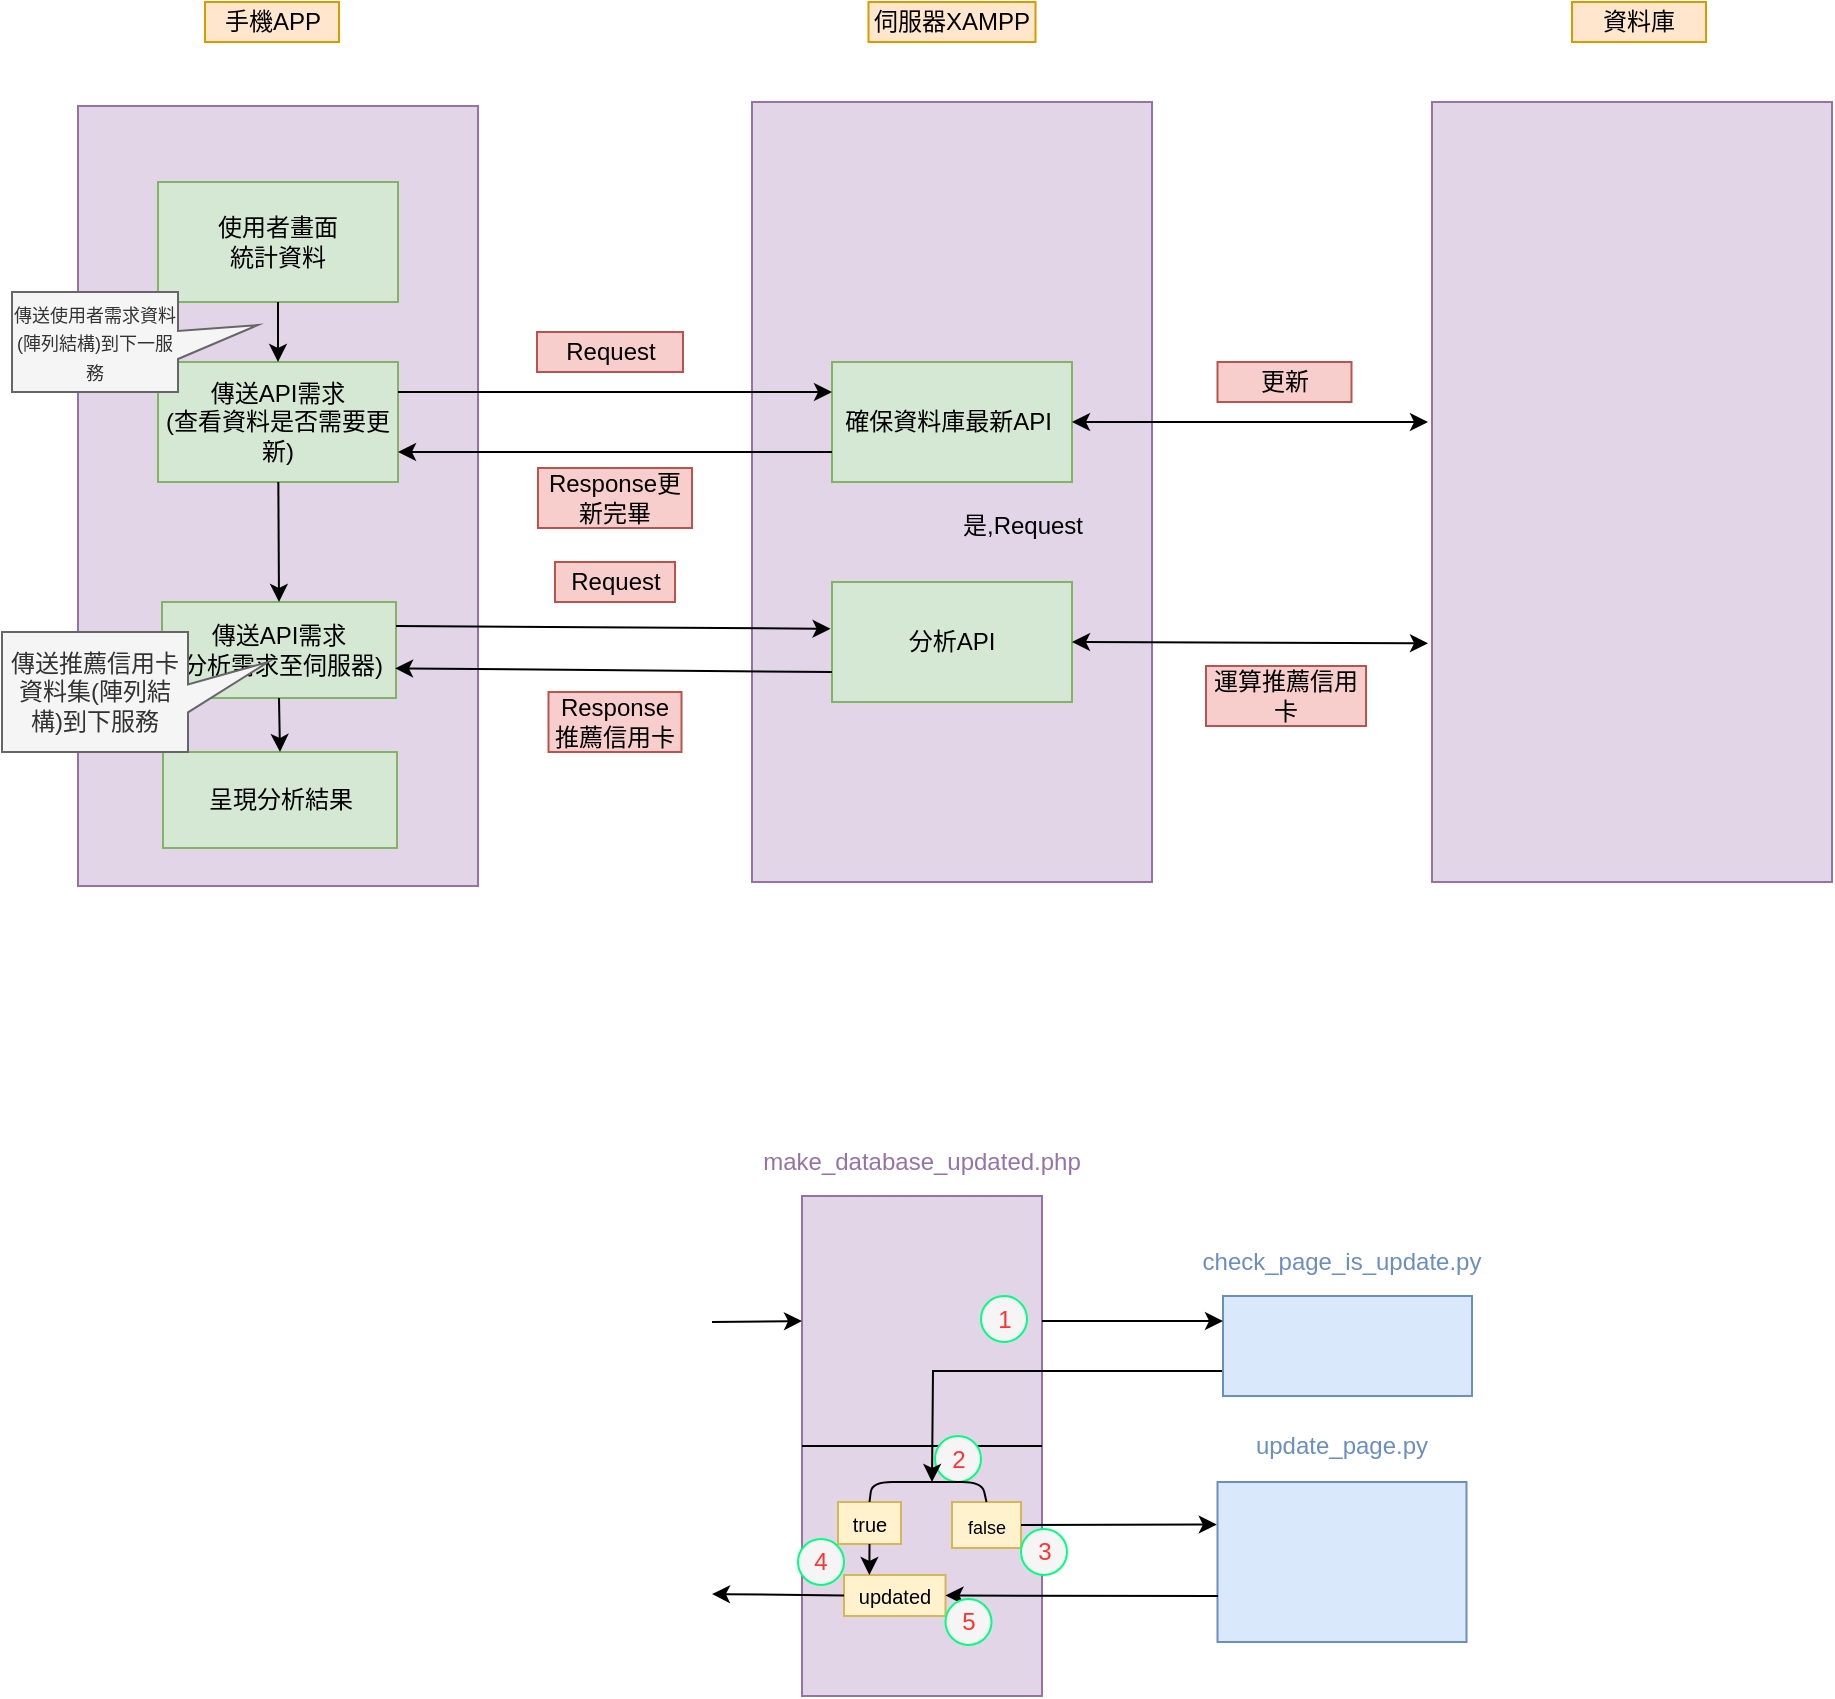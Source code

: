 <mxfile version="13.6.6" type="github">
  <diagram id="WoF5ZmT5TutVCkL6loxM" name="Page-1">
    <mxGraphModel dx="1834" dy="598" grid="1" gridSize="10" guides="1" tooltips="1" connect="1" arrows="1" fold="1" page="1" pageScale="1" pageWidth="827" pageHeight="1169" math="0" shadow="0">
      <root>
        <mxCell id="0" />
        <mxCell id="1" parent="0" />
        <mxCell id="lGjISzWLSkrpWHws6opk-15" value="" style="rounded=0;whiteSpace=wrap;html=1;fillColor=#e1d5e7;strokeColor=#9673a6;" vertex="1" parent="1">
          <mxGeometry x="-315" y="657" width="120" height="250" as="geometry" />
        </mxCell>
        <mxCell id="lGjISzWLSkrpWHws6opk-19" value="" style="endArrow=none;html=1;exitX=0;exitY=0.5;exitDx=0;exitDy=0;entryX=1;entryY=0.5;entryDx=0;entryDy=0;" edge="1" parent="1" source="lGjISzWLSkrpWHws6opk-15" target="lGjISzWLSkrpWHws6opk-15">
          <mxGeometry width="50" height="50" relative="1" as="geometry">
            <mxPoint x="-260" y="810" as="sourcePoint" />
            <mxPoint x="-210" y="760" as="targetPoint" />
          </mxGeometry>
        </mxCell>
        <mxCell id="lGjISzWLSkrpWHws6opk-50" value="&lt;font color=&quot;#ff3333&quot;&gt;2&lt;/font&gt;" style="ellipse;whiteSpace=wrap;html=1;aspect=fixed;fillColor=#f5f5f5;fontColor=#333333;strokeColor=#00FF80;" vertex="1" parent="1">
          <mxGeometry x="-248.5" y="777" width="23" height="23" as="geometry" />
        </mxCell>
        <mxCell id="VNFoR2ObTazX-s3HmkAG-1" value="" style="rounded=0;whiteSpace=wrap;html=1;fillColor=#e1d5e7;strokeColor=#9673a6;" parent="1" vertex="1">
          <mxGeometry x="-677" y="112" width="200" height="390" as="geometry" />
        </mxCell>
        <mxCell id="VNFoR2ObTazX-s3HmkAG-2" value="使用者畫面&lt;br&gt;統計資料" style="rounded=0;whiteSpace=wrap;html=1;fillColor=#d5e8d4;strokeColor=#82b366;" parent="1" vertex="1">
          <mxGeometry x="-637" y="150" width="120" height="60" as="geometry" />
        </mxCell>
        <mxCell id="VNFoR2ObTazX-s3HmkAG-3" value="傳送API需求&lt;br&gt;(查看資料是否需要更新)" style="rounded=0;whiteSpace=wrap;html=1;fillColor=#d5e8d4;strokeColor=#82b366;" parent="1" vertex="1">
          <mxGeometry x="-637" y="240" width="120" height="60" as="geometry" />
        </mxCell>
        <mxCell id="VNFoR2ObTazX-s3HmkAG-11" value="傳送API需求&lt;br&gt;(分析需求至伺服器)" style="rounded=0;whiteSpace=wrap;html=1;fillColor=#d5e8d4;strokeColor=#82b366;" parent="1" vertex="1">
          <mxGeometry x="-635" y="360" width="117" height="48" as="geometry" />
        </mxCell>
        <mxCell id="VNFoR2ObTazX-s3HmkAG-14" value="" style="endArrow=classic;html=1;entryX=0.5;entryY=0;entryDx=0;entryDy=0;" parent="1" source="VNFoR2ObTazX-s3HmkAG-3" target="VNFoR2ObTazX-s3HmkAG-11" edge="1">
          <mxGeometry width="50" height="50" relative="1" as="geometry">
            <mxPoint x="-590" y="395" as="sourcePoint" />
            <mxPoint x="-437" y="410" as="targetPoint" />
          </mxGeometry>
        </mxCell>
        <mxCell id="VNFoR2ObTazX-s3HmkAG-15" value="" style="endArrow=classic;html=1;exitX=0.5;exitY=1;exitDx=0;exitDy=0;entryX=0.5;entryY=0;entryDx=0;entryDy=0;" parent="1" source="VNFoR2ObTazX-s3HmkAG-2" target="VNFoR2ObTazX-s3HmkAG-3" edge="1">
          <mxGeometry width="50" height="50" relative="1" as="geometry">
            <mxPoint x="-507" y="370" as="sourcePoint" />
            <mxPoint x="-457" y="320" as="targetPoint" />
          </mxGeometry>
        </mxCell>
        <mxCell id="FRtovLbCStBQHOzKUFMC-1" value="手機APP" style="text;html=1;strokeColor=#d79b00;fillColor=#ffe6cc;align=center;verticalAlign=middle;whiteSpace=wrap;rounded=0;" parent="1" vertex="1">
          <mxGeometry x="-613.5" y="60" width="67" height="20" as="geometry" />
        </mxCell>
        <mxCell id="FRtovLbCStBQHOzKUFMC-2" value="" style="rounded=0;whiteSpace=wrap;html=1;fillColor=#e1d5e7;strokeColor=#9673a6;" parent="1" vertex="1">
          <mxGeometry x="-340" y="110" width="200" height="390" as="geometry" />
        </mxCell>
        <mxCell id="FRtovLbCStBQHOzKUFMC-5" value="伺服器XAMPP" style="text;html=1;strokeColor=#d79b00;fillColor=#ffe6cc;align=center;verticalAlign=middle;whiteSpace=wrap;rounded=0;" parent="1" vertex="1">
          <mxGeometry x="-281.75" y="60" width="83.5" height="20" as="geometry" />
        </mxCell>
        <mxCell id="FRtovLbCStBQHOzKUFMC-6" value="確保資料庫最新API&amp;nbsp;" style="rounded=0;whiteSpace=wrap;html=1;fillColor=#d5e8d4;strokeColor=#82b366;" parent="1" vertex="1">
          <mxGeometry x="-300" y="240" width="120" height="60" as="geometry" />
        </mxCell>
        <mxCell id="FRtovLbCStBQHOzKUFMC-7" value="" style="endArrow=classic;html=1;exitX=1;exitY=0.25;exitDx=0;exitDy=0;entryX=0;entryY=0.25;entryDx=0;entryDy=0;" parent="1" source="VNFoR2ObTazX-s3HmkAG-3" target="FRtovLbCStBQHOzKUFMC-6" edge="1">
          <mxGeometry width="50" height="50" relative="1" as="geometry">
            <mxPoint x="-400" y="300" as="sourcePoint" />
            <mxPoint x="-350" y="250" as="targetPoint" />
          </mxGeometry>
        </mxCell>
        <mxCell id="FRtovLbCStBQHOzKUFMC-9" value="Request" style="text;html=1;strokeColor=#b85450;fillColor=#f8cecc;align=center;verticalAlign=middle;whiteSpace=wrap;rounded=0;" parent="1" vertex="1">
          <mxGeometry x="-447.5" y="225" width="73" height="20" as="geometry" />
        </mxCell>
        <mxCell id="FRtovLbCStBQHOzKUFMC-11" value="" style="rounded=0;whiteSpace=wrap;html=1;fillColor=#e1d5e7;strokeColor=#9673a6;" parent="1" vertex="1">
          <mxGeometry y="110" width="200" height="390" as="geometry" />
        </mxCell>
        <mxCell id="FRtovLbCStBQHOzKUFMC-12" value="資料庫" style="text;html=1;strokeColor=#d79b00;fillColor=#ffe6cc;align=center;verticalAlign=middle;whiteSpace=wrap;rounded=0;" parent="1" vertex="1">
          <mxGeometry x="70" y="60" width="67" height="20" as="geometry" />
        </mxCell>
        <mxCell id="FRtovLbCStBQHOzKUFMC-15" value="更新" style="text;html=1;strokeColor=#b85450;fillColor=#f8cecc;align=center;verticalAlign=middle;whiteSpace=wrap;rounded=0;" parent="1" vertex="1">
          <mxGeometry x="-107.25" y="240" width="67" height="20" as="geometry" />
        </mxCell>
        <mxCell id="FRtovLbCStBQHOzKUFMC-16" value="" style="endArrow=classic;html=1;exitX=0;exitY=0.75;exitDx=0;exitDy=0;entryX=1;entryY=0.75;entryDx=0;entryDy=0;" parent="1" source="FRtovLbCStBQHOzKUFMC-6" target="VNFoR2ObTazX-s3HmkAG-3" edge="1">
          <mxGeometry width="50" height="50" relative="1" as="geometry">
            <mxPoint x="-310" y="400" as="sourcePoint" />
            <mxPoint x="-260" y="350" as="targetPoint" />
          </mxGeometry>
        </mxCell>
        <mxCell id="FRtovLbCStBQHOzKUFMC-18" value="Response更新完畢" style="text;html=1;strokeColor=#b85450;fillColor=#f8cecc;align=center;verticalAlign=middle;whiteSpace=wrap;rounded=0;" parent="1" vertex="1">
          <mxGeometry x="-447" y="293" width="77" height="30" as="geometry" />
        </mxCell>
        <mxCell id="FRtovLbCStBQHOzKUFMC-21" value="是,Request" style="text;html=1;strokeColor=none;fillColor=none;align=center;verticalAlign=middle;whiteSpace=wrap;rounded=0;" parent="1" vertex="1">
          <mxGeometry x="-238" y="312" width="67" height="20" as="geometry" />
        </mxCell>
        <mxCell id="W2er6BLF-ta4w28NbpeV-1" value="分析API" style="rounded=0;whiteSpace=wrap;html=1;fillColor=#d5e8d4;strokeColor=#82b366;" parent="1" vertex="1">
          <mxGeometry x="-300" y="350" width="120" height="60" as="geometry" />
        </mxCell>
        <mxCell id="W2er6BLF-ta4w28NbpeV-3" value="呈現分析結果" style="rounded=0;whiteSpace=wrap;html=1;fillColor=#d5e8d4;strokeColor=#82b366;" parent="1" vertex="1">
          <mxGeometry x="-634.5" y="435" width="117" height="48" as="geometry" />
        </mxCell>
        <mxCell id="FRzy9sZfNlli9XELEmmy-1" value="" style="endArrow=classic;html=1;exitX=1;exitY=0.25;exitDx=0;exitDy=0;entryX=-0.006;entryY=0.39;entryDx=0;entryDy=0;entryPerimeter=0;" parent="1" source="VNFoR2ObTazX-s3HmkAG-11" target="W2er6BLF-ta4w28NbpeV-1" edge="1">
          <mxGeometry width="50" height="50" relative="1" as="geometry">
            <mxPoint x="-260" y="320" as="sourcePoint" />
            <mxPoint x="-210" y="270" as="targetPoint" />
          </mxGeometry>
        </mxCell>
        <mxCell id="FRzy9sZfNlli9XELEmmy-4" value="" style="endArrow=classic;html=1;exitX=0;exitY=0.75;exitDx=0;exitDy=0;entryX=0.996;entryY=0.691;entryDx=0;entryDy=0;entryPerimeter=0;" parent="1" source="W2er6BLF-ta4w28NbpeV-1" target="VNFoR2ObTazX-s3HmkAG-11" edge="1">
          <mxGeometry width="50" height="50" relative="1" as="geometry">
            <mxPoint x="-260" y="320" as="sourcePoint" />
            <mxPoint x="-500" y="396" as="targetPoint" />
          </mxGeometry>
        </mxCell>
        <mxCell id="FRzy9sZfNlli9XELEmmy-7" value="" style="endArrow=classic;startArrow=classic;html=1;exitX=1;exitY=0.5;exitDx=0;exitDy=0;entryX=-0.01;entryY=0.694;entryDx=0;entryDy=0;entryPerimeter=0;" parent="1" source="W2er6BLF-ta4w28NbpeV-1" target="FRtovLbCStBQHOzKUFMC-11" edge="1">
          <mxGeometry width="50" height="50" relative="1" as="geometry">
            <mxPoint x="-240" y="380" as="sourcePoint" />
            <mxPoint x="-190" y="330" as="targetPoint" />
          </mxGeometry>
        </mxCell>
        <mxCell id="FRzy9sZfNlli9XELEmmy-8" value="運算推薦信用卡" style="text;html=1;strokeColor=#b85450;fillColor=#f8cecc;align=center;verticalAlign=middle;whiteSpace=wrap;rounded=0;" parent="1" vertex="1">
          <mxGeometry x="-113" y="392" width="80" height="30" as="geometry" />
        </mxCell>
        <mxCell id="FRzy9sZfNlli9XELEmmy-9" value="Request" style="text;html=1;strokeColor=#b85450;fillColor=#f8cecc;align=center;verticalAlign=middle;whiteSpace=wrap;rounded=0;" parent="1" vertex="1">
          <mxGeometry x="-438.5" y="340" width="60" height="20" as="geometry" />
        </mxCell>
        <mxCell id="FRzy9sZfNlli9XELEmmy-10" value="Response推薦信用卡" style="text;html=1;strokeColor=#b85450;fillColor=#f8cecc;align=center;verticalAlign=middle;whiteSpace=wrap;rounded=0;" parent="1" vertex="1">
          <mxGeometry x="-441.75" y="405" width="66.5" height="30" as="geometry" />
        </mxCell>
        <mxCell id="FRzy9sZfNlli9XELEmmy-11" value="" style="endArrow=classic;html=1;entryX=0.5;entryY=0;entryDx=0;entryDy=0;exitX=0.5;exitY=1;exitDx=0;exitDy=0;" parent="1" source="VNFoR2ObTazX-s3HmkAG-11" target="W2er6BLF-ta4w28NbpeV-3" edge="1">
          <mxGeometry width="50" height="50" relative="1" as="geometry">
            <mxPoint x="-240" y="380" as="sourcePoint" />
            <mxPoint x="-190" y="330" as="targetPoint" />
          </mxGeometry>
        </mxCell>
        <mxCell id="JFq6KsMxWo-ai3jtECya-2" value="&lt;font style=&quot;font-size: 9px&quot;&gt;傳送使用者需求資料(陣列結構)到下一服務&lt;br&gt;&lt;/font&gt;" style="shape=callout;whiteSpace=wrap;html=1;perimeter=calloutPerimeter;position2=0.67;size=40;position=0.33;base=14;direction=north;fillColor=#f5f5f5;strokeColor=#666666;fontColor=#333333;" parent="1" vertex="1">
          <mxGeometry x="-710" y="205" width="123" height="50" as="geometry" />
        </mxCell>
        <mxCell id="JFq6KsMxWo-ai3jtECya-4" value="傳送推薦信用卡資料集(陣列結構)到下服務" style="shape=callout;whiteSpace=wrap;html=1;perimeter=calloutPerimeter;position2=0.75;size=40;position=0.33;base=14;direction=north;fillColor=#f5f5f5;strokeColor=#666666;fontColor=#333333;" parent="1" vertex="1">
          <mxGeometry x="-715" y="375" width="133" height="60" as="geometry" />
        </mxCell>
        <mxCell id="lGjISzWLSkrpWHws6opk-38" style="edgeStyle=orthogonalEdgeStyle;rounded=0;orthogonalLoop=1;jettySize=auto;html=1;exitX=0;exitY=0.75;exitDx=0;exitDy=0;" edge="1" parent="1" source="lGjISzWLSkrpWHws6opk-16">
          <mxGeometry relative="1" as="geometry">
            <mxPoint x="-250" y="800" as="targetPoint" />
          </mxGeometry>
        </mxCell>
        <mxCell id="lGjISzWLSkrpWHws6opk-16" value="" style="rounded=0;whiteSpace=wrap;html=1;fillColor=#dae8fc;strokeColor=#6C8EBF;" vertex="1" parent="1">
          <mxGeometry x="-104.5" y="707" width="124.5" height="50" as="geometry" />
        </mxCell>
        <mxCell id="lGjISzWLSkrpWHws6opk-18" value="&lt;font color=&quot;#9673a6&quot;&gt;make_database_updated.php&lt;/font&gt;" style="text;html=1;strokeColor=none;fillColor=none;align=center;verticalAlign=middle;whiteSpace=wrap;rounded=0;" vertex="1" parent="1">
          <mxGeometry x="-360" y="630" width="210" height="20" as="geometry" />
        </mxCell>
        <mxCell id="lGjISzWLSkrpWHws6opk-20" value="&lt;font color=&quot;#6c8ebf&quot;&gt;check_page_is_update.py&lt;/font&gt;" style="text;html=1;strokeColor=none;fillColor=none;align=center;verticalAlign=middle;whiteSpace=wrap;rounded=0;" vertex="1" parent="1">
          <mxGeometry x="-150" y="680" width="210" height="20" as="geometry" />
        </mxCell>
        <mxCell id="lGjISzWLSkrpWHws6opk-21" value="" style="endArrow=classic;html=1;entryX=0;entryY=0.25;entryDx=0;entryDy=0;exitX=1;exitY=0.25;exitDx=0;exitDy=0;" edge="1" parent="1" source="lGjISzWLSkrpWHws6opk-15" target="lGjISzWLSkrpWHws6opk-16">
          <mxGeometry width="50" height="50" relative="1" as="geometry">
            <mxPoint x="-238" y="750" as="sourcePoint" />
            <mxPoint x="-188" y="700" as="targetPoint" />
          </mxGeometry>
        </mxCell>
        <mxCell id="lGjISzWLSkrpWHws6opk-23" value="" style="endArrow=classic;html=1;entryX=0;entryY=0.25;entryDx=0;entryDy=0;" edge="1" parent="1" target="lGjISzWLSkrpWHws6opk-15">
          <mxGeometry width="50" height="50" relative="1" as="geometry">
            <mxPoint x="-360" y="720" as="sourcePoint" />
            <mxPoint x="-270" y="740" as="targetPoint" />
          </mxGeometry>
        </mxCell>
        <mxCell id="lGjISzWLSkrpWHws6opk-32" value="" style="rounded=0;whiteSpace=wrap;html=1;" vertex="1" parent="1">
          <mxGeometry x="-120" y="780" as="geometry" />
        </mxCell>
        <mxCell id="lGjISzWLSkrpWHws6opk-35" value="&lt;p style=&quot;line-height: 120%&quot;&gt;&lt;font style=&quot;font-size: 9px&quot;&gt;false&lt;/font&gt;&lt;/p&gt;" style="text;html=1;strokeColor=#d6b656;fillColor=#fff2cc;align=center;verticalAlign=middle;whiteSpace=wrap;rounded=0;" vertex="1" parent="1">
          <mxGeometry x="-240" y="810" width="34.5" height="23" as="geometry" />
        </mxCell>
        <mxCell id="lGjISzWLSkrpWHws6opk-36" value="&lt;p style=&quot;line-height: 120%&quot;&gt;&lt;font style=&quot;font-size: 10px&quot;&gt;true&lt;/font&gt;&lt;/p&gt;" style="text;html=1;strokeColor=#d6b656;fillColor=#fff2cc;align=center;verticalAlign=middle;whiteSpace=wrap;rounded=0;" vertex="1" parent="1">
          <mxGeometry x="-297" y="810" width="31.5" height="21" as="geometry" />
        </mxCell>
        <mxCell id="lGjISzWLSkrpWHws6opk-37" value="" style="endArrow=none;html=1;exitX=0.5;exitY=0;exitDx=0;exitDy=0;entryX=0.5;entryY=0;entryDx=0;entryDy=0;" edge="1" parent="1" source="lGjISzWLSkrpWHws6opk-36" target="lGjISzWLSkrpWHws6opk-35">
          <mxGeometry width="50" height="50" relative="1" as="geometry">
            <mxPoint x="-280" y="800" as="sourcePoint" />
            <mxPoint x="-350" y="760" as="targetPoint" />
            <Array as="points">
              <mxPoint x="-280" y="800" />
              <mxPoint x="-225" y="800" />
            </Array>
          </mxGeometry>
        </mxCell>
        <mxCell id="lGjISzWLSkrpWHws6opk-40" value="" style="rounded=0;whiteSpace=wrap;html=1;fillColor=#dae8fc;strokeColor=#6C8EBF;" vertex="1" parent="1">
          <mxGeometry x="-107.25" y="800" width="124.5" height="80" as="geometry" />
        </mxCell>
        <mxCell id="lGjISzWLSkrpWHws6opk-41" value="&lt;font color=&quot;#6c8ebf&quot;&gt;update_page.py&lt;/font&gt;" style="text;html=1;strokeColor=none;fillColor=none;align=center;verticalAlign=middle;whiteSpace=wrap;rounded=0;" vertex="1" parent="1">
          <mxGeometry x="-150" y="772" width="210" height="20" as="geometry" />
        </mxCell>
        <mxCell id="lGjISzWLSkrpWHws6opk-42" value="&lt;p style=&quot;line-height: 120%&quot;&gt;&lt;font style=&quot;font-size: 10px&quot;&gt;updated&lt;/font&gt;&lt;/p&gt;" style="text;html=1;strokeColor=#d6b656;fillColor=#fff2cc;align=center;verticalAlign=middle;whiteSpace=wrap;rounded=0;" vertex="1" parent="1">
          <mxGeometry x="-294" y="846.5" width="50.75" height="20.5" as="geometry" />
        </mxCell>
        <mxCell id="lGjISzWLSkrpWHws6opk-43" value="" style="endArrow=classic;html=1;exitX=0.5;exitY=1;exitDx=0;exitDy=0;entryX=0.25;entryY=0;entryDx=0;entryDy=0;" edge="1" parent="1" source="lGjISzWLSkrpWHws6opk-36" target="lGjISzWLSkrpWHws6opk-42">
          <mxGeometry width="50" height="50" relative="1" as="geometry">
            <mxPoint x="-190" y="790" as="sourcePoint" />
            <mxPoint x="-140" y="740" as="targetPoint" />
          </mxGeometry>
        </mxCell>
        <mxCell id="lGjISzWLSkrpWHws6opk-44" value="" style="endArrow=classic;html=1;entryX=1;entryY=0.5;entryDx=0;entryDy=0;" edge="1" parent="1" target="lGjISzWLSkrpWHws6opk-42">
          <mxGeometry width="50" height="50" relative="1" as="geometry">
            <mxPoint x="-107" y="857" as="sourcePoint" />
            <mxPoint x="-140" y="740" as="targetPoint" />
          </mxGeometry>
        </mxCell>
        <mxCell id="lGjISzWLSkrpWHws6opk-46" value="" style="endArrow=classic;html=1;exitX=1;exitY=0.5;exitDx=0;exitDy=0;entryX=-0.003;entryY=0.266;entryDx=0;entryDy=0;entryPerimeter=0;" edge="1" parent="1" source="lGjISzWLSkrpWHws6opk-35" target="lGjISzWLSkrpWHws6opk-40">
          <mxGeometry width="50" height="50" relative="1" as="geometry">
            <mxPoint x="-110" y="822" as="sourcePoint" />
            <mxPoint x="-120" y="823" as="targetPoint" />
          </mxGeometry>
        </mxCell>
        <mxCell id="lGjISzWLSkrpWHws6opk-47" value="" style="endArrow=classic;html=1;exitX=0;exitY=0.5;exitDx=0;exitDy=0;" edge="1" parent="1" source="lGjISzWLSkrpWHws6opk-42">
          <mxGeometry width="50" height="50" relative="1" as="geometry">
            <mxPoint x="-260" y="780" as="sourcePoint" />
            <mxPoint x="-360" y="856" as="targetPoint" />
          </mxGeometry>
        </mxCell>
        <mxCell id="lGjISzWLSkrpWHws6opk-49" value="&lt;font color=&quot;#ff3333&quot;&gt;1&lt;/font&gt;" style="ellipse;whiteSpace=wrap;html=1;aspect=fixed;fillColor=#f5f5f5;fontColor=#333333;strokeColor=#00FF80;" vertex="1" parent="1">
          <mxGeometry x="-225.5" y="707" width="23" height="23" as="geometry" />
        </mxCell>
        <mxCell id="lGjISzWLSkrpWHws6opk-52" value="&lt;font color=&quot;#ff3333&quot;&gt;3&lt;/font&gt;" style="ellipse;whiteSpace=wrap;html=1;aspect=fixed;fillColor=#f5f5f5;fontColor=#333333;strokeColor=#00FF80;" vertex="1" parent="1">
          <mxGeometry x="-205.5" y="823.5" width="23" height="23" as="geometry" />
        </mxCell>
        <mxCell id="lGjISzWLSkrpWHws6opk-53" value="&lt;font color=&quot;#ff3333&quot;&gt;4&lt;/font&gt;" style="ellipse;whiteSpace=wrap;html=1;aspect=fixed;fillColor=#f5f5f5;fontColor=#333333;strokeColor=#00FF80;" vertex="1" parent="1">
          <mxGeometry x="-317" y="828.5" width="23" height="23" as="geometry" />
        </mxCell>
        <mxCell id="lGjISzWLSkrpWHws6opk-54" value="&lt;font color=&quot;#ff3333&quot;&gt;5&lt;/font&gt;" style="ellipse;whiteSpace=wrap;html=1;aspect=fixed;fillColor=#f5f5f5;fontColor=#333333;strokeColor=#00FF80;" vertex="1" parent="1">
          <mxGeometry x="-243.25" y="858.5" width="23" height="23" as="geometry" />
        </mxCell>
        <mxCell id="lGjISzWLSkrpWHws6opk-56" value="" style="endArrow=classic;startArrow=classic;html=1;exitX=1;exitY=0.5;exitDx=0;exitDy=0;" edge="1" parent="1" source="FRtovLbCStBQHOzKUFMC-6">
          <mxGeometry width="50" height="50" relative="1" as="geometry">
            <mxPoint x="-180" y="380" as="sourcePoint" />
            <mxPoint x="-2" y="270" as="targetPoint" />
            <Array as="points">
              <mxPoint x="-90" y="270" />
            </Array>
          </mxGeometry>
        </mxCell>
      </root>
    </mxGraphModel>
  </diagram>
</mxfile>
